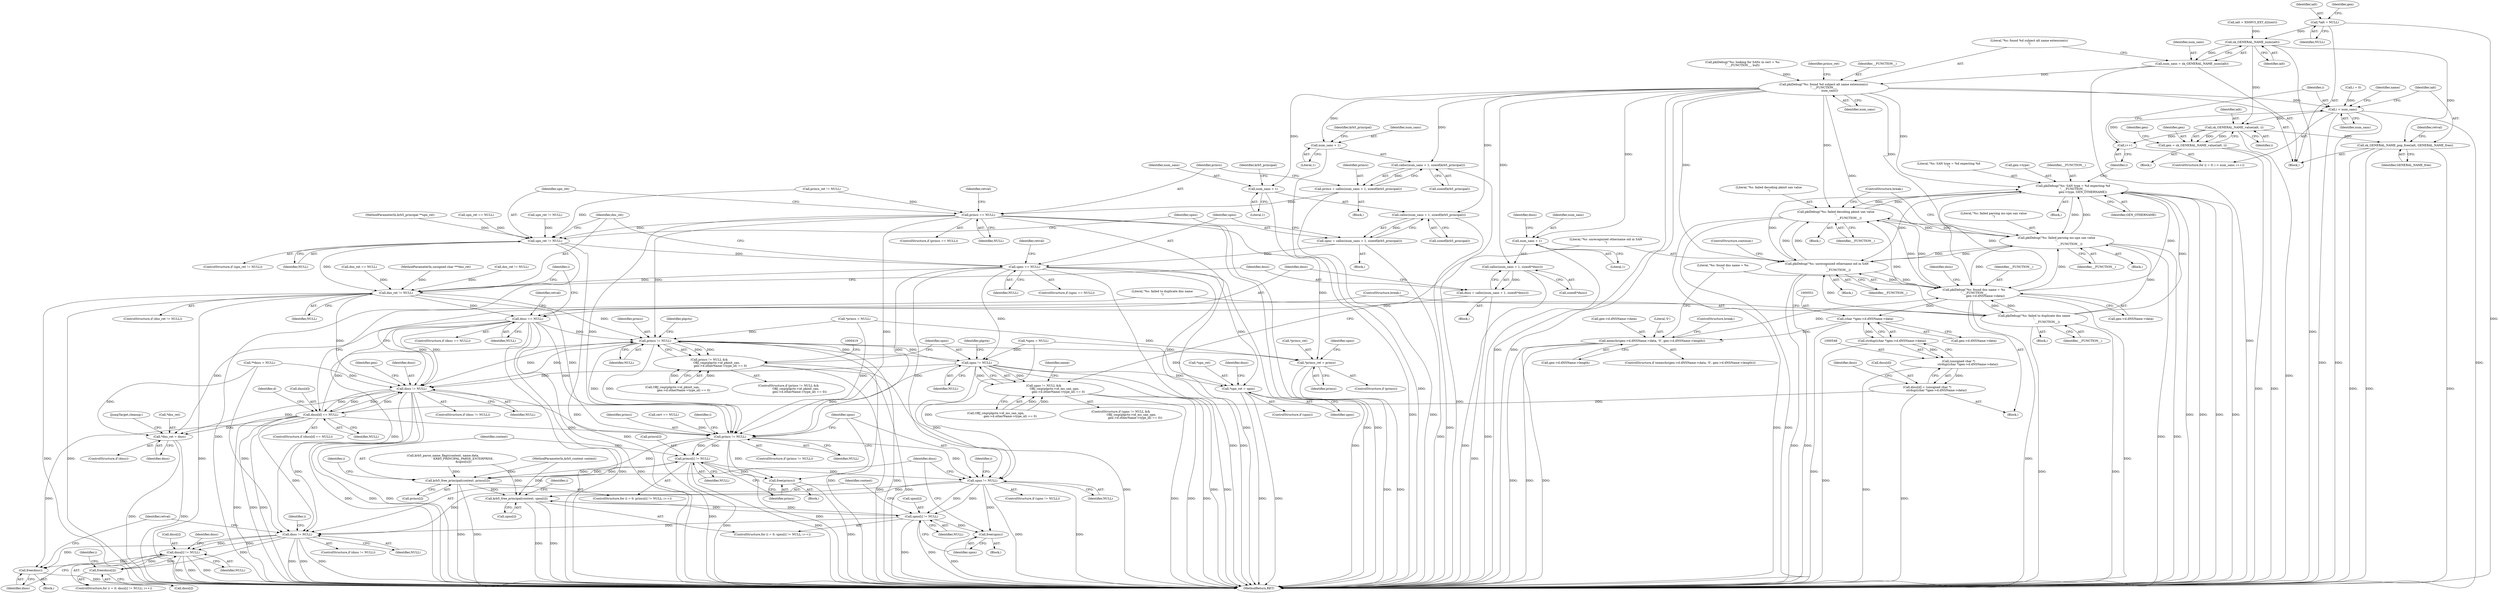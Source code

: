 digraph "0_krb5_50fe4074f188c2d4da0c421e96553acea8378db2@pointer" {
"1000160" [label="(Call,*ialt = NULL)"];
"1000265" [label="(Call,sk_GENERAL_NAME_num(ialt))"];
"1000263" [label="(Call,num_sans = sk_GENERAL_NAME_num(ialt))"];
"1000267" [label="(Call,pkiDebug(\"%s: found %d subject alt name extension(s)\n\", __FUNCTION__,\n             num_sans))"];
"1000278" [label="(Call,calloc(num_sans + 1, sizeof(krb5_principal)))"];
"1000276" [label="(Call,princs = calloc(num_sans + 1, sizeof(krb5_principal)))"];
"1000285" [label="(Call,princs == NULL)"];
"1000294" [label="(Call,upn_ret != NULL)"];
"1000307" [label="(Call,upns == NULL)"];
"1000316" [label="(Call,dns_ret != NULL)"];
"1000330" [label="(Call,dnss == NULL)"];
"1000400" [label="(Call,princs != NULL)"];
"1000399" [label="(Call,princs != NULL &&\n                OBJ_cmp(plgctx->id_pkinit_san,\n                        gen->d.otherName->type_id) == 0)"];
"1000451" [label="(Call,upns != NULL)"];
"1000450" [label="(Call,upns != NULL &&\n                       OBJ_cmp(plgctx->id_ms_san_upn,\n                               gen->d.otherName->type_id) == 0)"];
"1000511" [label="(Call,dnss != NULL)"];
"1000560" [label="(Call,dnss[d] == NULL)"];
"1000604" [label="(Call,*dns_ret = dnss)"];
"1000613" [label="(Call,princs != NULL)"];
"1000621" [label="(Call,princs[i] != NULL)"];
"1000628" [label="(Call,krb5_free_principal(context, princs[i]))"];
"1000651" [label="(Call,krb5_free_principal(context, upns[i]))"];
"1000644" [label="(Call,upns[i] != NULL)"];
"1000656" [label="(Call,free(upns))"];
"1000659" [label="(Call,dnss != NULL)"];
"1000667" [label="(Call,dnss[i] != NULL)"];
"1000674" [label="(Call,free(dnss[i]))"];
"1000678" [label="(Call,free(dnss))"];
"1000633" [label="(Call,free(princs))"];
"1000636" [label="(Call,upns != NULL)"];
"1000598" [label="(Call,*upn_ret = upns)"];
"1000592" [label="(Call,*princs_ret = princs)"];
"1000279" [label="(Call,num_sans + 1)"];
"1000300" [label="(Call,calloc(num_sans + 1, sizeof(krb5_principal)))"];
"1000298" [label="(Call,upns = calloc(num_sans + 1, sizeof(krb5_principal)))"];
"1000301" [label="(Call,num_sans + 1)"];
"1000322" [label="(Call,calloc(num_sans + 1, sizeof(*dnss)))"];
"1000320" [label="(Call,dnss = calloc(num_sans + 1, sizeof(*dnss)))"];
"1000323" [label="(Call,num_sans + 1)"];
"1000342" [label="(Call,i < num_sans)"];
"1000353" [label="(Call,sk_GENERAL_NAME_value(ialt, i))"];
"1000345" [label="(Call,i++)"];
"1000351" [label="(Call,gen = sk_GENERAL_NAME_value(ialt, i))"];
"1000584" [label="(Call,sk_GENERAL_NAME_pop_free(ialt, GENERAL_NAME_free))"];
"1000439" [label="(Call,pkiDebug(\"%s: failed decoding pkinit san value\n\",\n                             __FUNCTION__))"];
"1000493" [label="(Call,pkiDebug(\"%s: failed parsing ms-upn san value\n\",\n                             __FUNCTION__))"];
"1000504" [label="(Call,pkiDebug(\"%s: unrecognized othername oid in SAN\n\",\n                         __FUNCTION__))"];
"1000533" [label="(Call,pkiDebug(\"%s: found dns name = %s\n\", __FUNCTION__,\n                         gen->d.dNSName->data))"];
"1000550" [label="(Call,(char *)gen->d.dNSName->data)"];
"1000516" [label="(Call,memchr(gen->d.dNSName->data, '\0', gen->d.dNSName->length))"];
"1000549" [label="(Call,strdup((char *)gen->d.dNSName->data))"];
"1000547" [label="(Call,(unsigned char *)\n                    strdup((char *)gen->d.dNSName->data))"];
"1000543" [label="(Call,dnss[d] = (unsigned char *)\n                    strdup((char *)gen->d.dNSName->data))"];
"1000566" [label="(Call,pkiDebug(\"%s: failed to duplicate dns name\n\",\n                             __FUNCTION__))"];
"1000577" [label="(Call,pkiDebug(\"%s: SAN type = %d expecting %d\n\", __FUNCTION__,\n                     gen->type, GEN_OTHERNAME))"];
"1000561" [label="(Call,dnss[d])"];
"1000494" [label="(Literal,\"%s: failed parsing ms-upn san value\n\")"];
"1000265" [label="(Call,sk_GENERAL_NAME_num(ialt))"];
"1000326" [label="(Call,sizeof(*dnss))"];
"1000667" [label="(Call,dnss[i] != NULL)"];
"1000109" [label="(MethodParameterIn,krb5_principal **upn_ret)"];
"1000453" [label="(Identifier,NULL)"];
"1000681" [label="(Identifier,retval)"];
"1000401" [label="(Identifier,princs)"];
"1000308" [label="(Identifier,upns)"];
"1000515" [label="(ControlStructure,if (memchr(gen->d.dNSName->data, '\0', gen->d.dNSName->length)))"];
"1000340" [label="(Identifier,i)"];
"1000197" [label="(Call,upn_ret == NULL)"];
"1000547" [label="(Call,(unsigned char *)\n                    strdup((char *)gen->d.dNSName->data))"];
"1000533" [label="(Call,pkiDebug(\"%s: found dns name = %s\n\", __FUNCTION__,\n                         gen->d.dNSName->data))"];
"1000298" [label="(Call,upns = calloc(num_sans + 1, sizeof(krb5_principal)))"];
"1000295" [label="(Identifier,upn_ret)"];
"1000286" [label="(Identifier,princs)"];
"1000402" [label="(Identifier,NULL)"];
"1000595" [label="(Identifier,princs)"];
"1000449" [label="(ControlStructure,if (upns != NULL &&\n                       OBJ_cmp(plgctx->id_ms_san_upn,\n                               gen->d.otherName->type_id) == 0))"];
"1000661" [label="(Identifier,NULL)"];
"1000590" [label="(ControlStructure,if (princs))"];
"1000451" [label="(Call,upns != NULL)"];
"1000622" [label="(Call,princs[i])"];
"1000506" [label="(Identifier,__FUNCTION__)"];
"1000293" [label="(ControlStructure,if (upn_ret != NULL))"];
"1000628" [label="(Call,krb5_free_principal(context, princs[i]))"];
"1000514" [label="(Block,)"];
"1000304" [label="(Call,sizeof(krb5_principal))"];
"1000495" [label="(Identifier,__FUNCTION__)"];
"1000176" [label="(Call,upn_ret != NULL)"];
"1000635" [label="(ControlStructure,if (upns != NULL))"];
"1000345" [label="(Call,i++)"];
"1000568" [label="(Identifier,__FUNCTION__)"];
"1000675" [label="(Call,dnss[i])"];
"1000577" [label="(Call,pkiDebug(\"%s: SAN type = %d expecting %d\n\", __FUNCTION__,\n                     gen->type, GEN_OTHERNAME))"];
"1000492" [label="(Block,)"];
"1000505" [label="(Literal,\"%s: unrecognized othername oid in SAN\n\")"];
"1000352" [label="(Identifier,gen)"];
"1000161" [label="(Identifier,ialt)"];
"1000586" [label="(Identifier,GENERAL_NAME_free)"];
"1000532" [label="(ControlStructure,break;)"];
"1000360" [label="(Block,)"];
"1000403" [label="(Call,OBJ_cmp(plgctx->id_pkinit_san,\n                        gen->d.otherName->type_id) == 0)"];
"1000330" [label="(Call,dnss == NULL)"];
"1000601" [label="(Identifier,upns)"];
"1000139" [label="(Call,*upns = NULL)"];
"1000162" [label="(Identifier,NULL)"];
"1000608" [label="(JumpTarget,cleanup:)"];
"1000658" [label="(ControlStructure,if (dnss != NULL))"];
"1000309" [label="(Identifier,NULL)"];
"1000104" [label="(MethodParameterIn,krb5_context context)"];
"1000517" [label="(Call,gen->d.dNSName->data)"];
"1000614" [label="(Identifier,princs)"];
"1000290" [label="(Identifier,retval)"];
"1000285" [label="(Call,princs == NULL)"];
"1000615" [label="(Identifier,NULL)"];
"1000307" [label="(Call,upns == NULL)"];
"1000625" [label="(Identifier,NULL)"];
"1000277" [label="(Identifier,princs)"];
"1000504" [label="(Call,pkiDebug(\"%s: unrecognized othername oid in SAN\n\",\n                         __FUNCTION__))"];
"1000605" [label="(Call,*dns_ret)"];
"1000650" [label="(Identifier,i)"];
"1000645" [label="(Call,upns[i])"];
"1000513" [label="(Identifier,NULL)"];
"1000454" [label="(Call,OBJ_cmp(plgctx->id_ms_san_upn,\n                               gen->d.otherName->type_id) == 0)"];
"1000302" [label="(Identifier,num_sans)"];
"1000583" [label="(Identifier,GEN_OTHERNAME)"];
"1000634" [label="(Identifier,princs)"];
"1000630" [label="(Call,princs[i])"];
"1000297" [label="(Block,)"];
"1000266" [label="(Identifier,ialt)"];
"1000565" [label="(Block,)"];
"1000275" [label="(Block,)"];
"1000354" [label="(Identifier,ialt)"];
"1000597" [label="(Identifier,upns)"];
"1000640" [label="(ControlStructure,for (i = 0; upns[i] != NULL; i++))"];
"1000603" [label="(Identifier,dnss)"];
"1000319" [label="(Block,)"];
"1000323" [label="(Call,num_sans + 1)"];
"1000639" [label="(Block,)"];
"1000346" [label="(Identifier,i)"];
"1000637" [label="(Identifier,upns)"];
"1000536" [label="(Call,gen->d.dNSName->data)"];
"1000322" [label="(Call,calloc(num_sans + 1, sizeof(*dnss)))"];
"1000575" [label="(ControlStructure,break;)"];
"1000200" [label="(Call,dns_ret == NULL)"];
"1000450" [label="(Call,upns != NULL &&\n                       OBJ_cmp(plgctx->id_ms_san_upn,\n                               gen->d.otherName->type_id) == 0)"];
"1000636" [label="(Call,upns != NULL)"];
"1000493" [label="(Call,pkiDebug(\"%s: failed parsing ms-upn san value\n\",\n                             __FUNCTION__))"];
"1000550" [label="(Call,(char *)gen->d.dNSName->data)"];
"1000165" [label="(Identifier,gen)"];
"1000607" [label="(Identifier,dnss)"];
"1000353" [label="(Call,sk_GENERAL_NAME_value(ialt, i))"];
"1000344" [label="(Identifier,num_sans)"];
"1000633" [label="(Call,free(princs))"];
"1000617" [label="(ControlStructure,for (i = 0; princs[i] != NULL; i++))"];
"1000280" [label="(Identifier,num_sans)"];
"1000671" [label="(Identifier,NULL)"];
"1000642" [label="(Identifier,i)"];
"1000535" [label="(Identifier,__FUNCTION__)"];
"1000682" [label="(MethodReturn,RET)"];
"1000674" [label="(Call,free(dnss[i]))"];
"1000329" [label="(ControlStructure,if (dnss == NULL))"];
"1000593" [label="(Call,*princs_ret)"];
"1000351" [label="(Call,gen = sk_GENERAL_NAME_value(ialt, i))"];
"1000613" [label="(Call,princs != NULL)"];
"1000160" [label="(Call,*ialt = NULL)"];
"1000143" [label="(Call,**dnss = NULL)"];
"1000438" [label="(Block,)"];
"1000659" [label="(Call,dnss != NULL)"];
"1000559" [label="(ControlStructure,if (dnss[d] == NULL))"];
"1000324" [label="(Identifier,num_sans)"];
"1000268" [label="(Literal,\"%s: found %d subject alt name extension(s)\n\")"];
"1000184" [label="(Call,dns_ret != NULL)"];
"1000644" [label="(Call,upns[i] != NULL)"];
"1000312" [label="(Identifier,retval)"];
"1000580" [label="(Call,gen->type)"];
"1000439" [label="(Call,pkiDebug(\"%s: failed decoding pkinit san value\n\",\n                             __FUNCTION__))"];
"1000507" [label="(ControlStructure,continue;)"];
"1000279" [label="(Call,num_sans + 1)"];
"1000663" [label="(ControlStructure,for (i = 0; dnss[i] != NULL; i++))"];
"1000355" [label="(Identifier,i)"];
"1000332" [label="(Identifier,NULL)"];
"1000315" [label="(ControlStructure,if (dns_ret != NULL))"];
"1000299" [label="(Identifier,upns)"];
"1000264" [label="(Identifier,num_sans)"];
"1000110" [label="(MethodParameterIn,unsigned char ***dns_ret)"];
"1000579" [label="(Identifier,__FUNCTION__)"];
"1000616" [label="(Block,)"];
"1000599" [label="(Call,*upn_ret)"];
"1000325" [label="(Literal,1)"];
"1000270" [label="(Identifier,num_sans)"];
"1000585" [label="(Identifier,ialt)"];
"1000564" [label="(Identifier,NULL)"];
"1000578" [label="(Literal,\"%s: SAN type = %d expecting %d\n\")"];
"1000588" [label="(Identifier,retval)"];
"1000511" [label="(Call,dnss != NULL)"];
"1000276" [label="(Call,princs = calloc(num_sans + 1, sizeof(krb5_principal)))"];
"1000520" [label="(Identifier,gen)"];
"1000300" [label="(Call,calloc(num_sans + 1, sizeof(krb5_principal)))"];
"1000629" [label="(Identifier,context)"];
"1000328" [label="(Identifier,dnss)"];
"1000516" [label="(Call,memchr(gen->d.dNSName->data, '\0', gen->d.dNSName->length))"];
"1000342" [label="(Call,i < num_sans)"];
"1000320" [label="(Call,dnss = calloc(num_sans + 1, sizeof(*dnss)))"];
"1000457" [label="(Identifier,plgctx)"];
"1000627" [label="(Identifier,i)"];
"1000406" [label="(Identifier,plgctx)"];
"1000263" [label="(Call,num_sans = sk_GENERAL_NAME_num(ialt))"];
"1000272" [label="(Call,princs_ret != NULL)"];
"1000510" [label="(ControlStructure,if (dnss != NULL))"];
"1000294" [label="(Call,upn_ret != NULL)"];
"1000400" [label="(Call,princs != NULL)"];
"1000335" [label="(Identifier,retval)"];
"1000656" [label="(Call,free(upns))"];
"1000210" [label="(Call,cert == NULL)"];
"1000660" [label="(Identifier,dnss)"];
"1000317" [label="(Identifier,dns_ret)"];
"1000673" [label="(Identifier,i)"];
"1000296" [label="(Identifier,NULL)"];
"1000584" [label="(Call,sk_GENERAL_NAME_pop_free(ialt, GENERAL_NAME_free))"];
"1000316" [label="(Call,dns_ret != NULL)"];
"1000338" [label="(ControlStructure,for (i = 0; i < num_sans; i++))"];
"1000549" [label="(Call,strdup((char *)gen->d.dNSName->data))"];
"1000399" [label="(Call,princs != NULL &&\n                OBJ_cmp(plgctx->id_pkinit_san,\n                        gen->d.otherName->type_id) == 0)"];
"1000619" [label="(Identifier,i)"];
"1000305" [label="(Identifier,krb5_principal)"];
"1000452" [label="(Identifier,upns)"];
"1000503" [label="(Block,)"];
"1000343" [label="(Identifier,i)"];
"1000648" [label="(Identifier,NULL)"];
"1000471" [label="(Identifier,name)"];
"1000111" [label="(Block,)"];
"1000283" [label="(Identifier,krb5_principal)"];
"1000638" [label="(Identifier,NULL)"];
"1000652" [label="(Identifier,context)"];
"1000267" [label="(Call,pkiDebug(\"%s: found %d subject alt name extension(s)\n\", __FUNCTION__,\n             num_sans))"];
"1000303" [label="(Literal,1)"];
"1000278" [label="(Call,calloc(num_sans + 1, sizeof(krb5_principal)))"];
"1000602" [label="(ControlStructure,if (dnss))"];
"1000347" [label="(Block,)"];
"1000545" [label="(Identifier,dnss)"];
"1000251" [label="(Call,ialt = X509V3_EXT_d2i(ext))"];
"1000604" [label="(Call,*dns_ret = dnss)"];
"1000525" [label="(Call,gen->d.dNSName->length)"];
"1000225" [label="(Call,pkiDebug(\"%s: looking for SANs in cert = %s\n\", __FUNCTION__, buf))"];
"1000560" [label="(Call,dnss[d] == NULL)"];
"1000657" [label="(Identifier,upns)"];
"1000284" [label="(ControlStructure,if (princs == NULL))"];
"1000512" [label="(Identifier,dnss)"];
"1000651" [label="(Call,krb5_free_principal(context, upns[i]))"];
"1000440" [label="(Literal,\"%s: failed decoding pkinit san value\n\")"];
"1000534" [label="(Literal,\"%s: found dns name = %s\n\")"];
"1000135" [label="(Call,*princs = NULL)"];
"1000480" [label="(Call,krb5_parse_name_flags(context, name.data,\n                                            KRB5_PRINCIPAL_PARSE_ENTERPRISE,\n                                            &upns[u]))"];
"1000668" [label="(Call,dnss[i])"];
"1000662" [label="(Block,)"];
"1000398" [label="(ControlStructure,if (princs != NULL &&\n                OBJ_cmp(plgctx->id_pkinit_san,\n                        gen->d.otherName->type_id) == 0))"];
"1000552" [label="(Call,gen->d.dNSName->data)"];
"1000301" [label="(Call,num_sans + 1)"];
"1000318" [label="(Identifier,NULL)"];
"1000621" [label="(Call,princs[i] != NULL)"];
"1000281" [label="(Literal,1)"];
"1000679" [label="(Identifier,dnss)"];
"1000306" [label="(ControlStructure,if (upns == NULL))"];
"1000441" [label="(Identifier,__FUNCTION__)"];
"1000269" [label="(Identifier,__FUNCTION__)"];
"1000562" [label="(Identifier,dnss)"];
"1000282" [label="(Call,sizeof(krb5_principal))"];
"1000287" [label="(Identifier,NULL)"];
"1000566" [label="(Call,pkiDebug(\"%s: failed to duplicate dns name\n\",\n                             __FUNCTION__))"];
"1000339" [label="(Call,i = 0)"];
"1000350" [label="(Identifier,name)"];
"1000524" [label="(Literal,'\0')"];
"1000598" [label="(Call,*upn_ret = upns)"];
"1000676" [label="(Identifier,dnss)"];
"1000592" [label="(Call,*princs_ret = princs)"];
"1000273" [label="(Identifier,princs_ret)"];
"1000544" [label="(Call,dnss[d])"];
"1000358" [label="(Identifier,gen)"];
"1000596" [label="(ControlStructure,if (upns))"];
"1000665" [label="(Identifier,i)"];
"1000543" [label="(Call,dnss[d] = (unsigned char *)\n                    strdup((char *)gen->d.dNSName->data))"];
"1000321" [label="(Identifier,dnss)"];
"1000612" [label="(ControlStructure,if (princs != NULL))"];
"1000508" [label="(ControlStructure,break;)"];
"1000678" [label="(Call,free(dnss))"];
"1000331" [label="(Identifier,dnss)"];
"1000572" [label="(Identifier,d)"];
"1000567" [label="(Literal,\"%s: failed to duplicate dns name\n\")"];
"1000653" [label="(Call,upns[i])"];
"1000160" -> "1000111"  [label="AST: "];
"1000160" -> "1000162"  [label="CFG: "];
"1000161" -> "1000160"  [label="AST: "];
"1000162" -> "1000160"  [label="AST: "];
"1000165" -> "1000160"  [label="CFG: "];
"1000160" -> "1000682"  [label="DDG: "];
"1000160" -> "1000265"  [label="DDG: "];
"1000265" -> "1000263"  [label="AST: "];
"1000265" -> "1000266"  [label="CFG: "];
"1000266" -> "1000265"  [label="AST: "];
"1000263" -> "1000265"  [label="CFG: "];
"1000265" -> "1000682"  [label="DDG: "];
"1000265" -> "1000263"  [label="DDG: "];
"1000251" -> "1000265"  [label="DDG: "];
"1000265" -> "1000353"  [label="DDG: "];
"1000265" -> "1000584"  [label="DDG: "];
"1000263" -> "1000111"  [label="AST: "];
"1000264" -> "1000263"  [label="AST: "];
"1000268" -> "1000263"  [label="CFG: "];
"1000263" -> "1000682"  [label="DDG: "];
"1000263" -> "1000267"  [label="DDG: "];
"1000267" -> "1000111"  [label="AST: "];
"1000267" -> "1000270"  [label="CFG: "];
"1000268" -> "1000267"  [label="AST: "];
"1000269" -> "1000267"  [label="AST: "];
"1000270" -> "1000267"  [label="AST: "];
"1000273" -> "1000267"  [label="CFG: "];
"1000267" -> "1000682"  [label="DDG: "];
"1000267" -> "1000682"  [label="DDG: "];
"1000225" -> "1000267"  [label="DDG: "];
"1000267" -> "1000278"  [label="DDG: "];
"1000267" -> "1000279"  [label="DDG: "];
"1000267" -> "1000300"  [label="DDG: "];
"1000267" -> "1000301"  [label="DDG: "];
"1000267" -> "1000322"  [label="DDG: "];
"1000267" -> "1000323"  [label="DDG: "];
"1000267" -> "1000342"  [label="DDG: "];
"1000267" -> "1000439"  [label="DDG: "];
"1000267" -> "1000493"  [label="DDG: "];
"1000267" -> "1000504"  [label="DDG: "];
"1000267" -> "1000533"  [label="DDG: "];
"1000267" -> "1000577"  [label="DDG: "];
"1000278" -> "1000276"  [label="AST: "];
"1000278" -> "1000282"  [label="CFG: "];
"1000279" -> "1000278"  [label="AST: "];
"1000282" -> "1000278"  [label="AST: "];
"1000276" -> "1000278"  [label="CFG: "];
"1000278" -> "1000682"  [label="DDG: "];
"1000278" -> "1000276"  [label="DDG: "];
"1000276" -> "1000275"  [label="AST: "];
"1000277" -> "1000276"  [label="AST: "];
"1000286" -> "1000276"  [label="CFG: "];
"1000276" -> "1000682"  [label="DDG: "];
"1000276" -> "1000285"  [label="DDG: "];
"1000285" -> "1000284"  [label="AST: "];
"1000285" -> "1000287"  [label="CFG: "];
"1000286" -> "1000285"  [label="AST: "];
"1000287" -> "1000285"  [label="AST: "];
"1000290" -> "1000285"  [label="CFG: "];
"1000295" -> "1000285"  [label="CFG: "];
"1000285" -> "1000682"  [label="DDG: "];
"1000285" -> "1000682"  [label="DDG: "];
"1000285" -> "1000682"  [label="DDG: "];
"1000272" -> "1000285"  [label="DDG: "];
"1000285" -> "1000294"  [label="DDG: "];
"1000285" -> "1000400"  [label="DDG: "];
"1000285" -> "1000592"  [label="DDG: "];
"1000285" -> "1000613"  [label="DDG: "];
"1000285" -> "1000613"  [label="DDG: "];
"1000294" -> "1000293"  [label="AST: "];
"1000294" -> "1000296"  [label="CFG: "];
"1000295" -> "1000294"  [label="AST: "];
"1000296" -> "1000294"  [label="AST: "];
"1000299" -> "1000294"  [label="CFG: "];
"1000317" -> "1000294"  [label="CFG: "];
"1000294" -> "1000682"  [label="DDG: "];
"1000294" -> "1000682"  [label="DDG: "];
"1000176" -> "1000294"  [label="DDG: "];
"1000197" -> "1000294"  [label="DDG: "];
"1000109" -> "1000294"  [label="DDG: "];
"1000272" -> "1000294"  [label="DDG: "];
"1000294" -> "1000307"  [label="DDG: "];
"1000294" -> "1000316"  [label="DDG: "];
"1000307" -> "1000306"  [label="AST: "];
"1000307" -> "1000309"  [label="CFG: "];
"1000308" -> "1000307"  [label="AST: "];
"1000309" -> "1000307"  [label="AST: "];
"1000312" -> "1000307"  [label="CFG: "];
"1000317" -> "1000307"  [label="CFG: "];
"1000307" -> "1000682"  [label="DDG: "];
"1000307" -> "1000682"  [label="DDG: "];
"1000307" -> "1000682"  [label="DDG: "];
"1000298" -> "1000307"  [label="DDG: "];
"1000307" -> "1000316"  [label="DDG: "];
"1000307" -> "1000451"  [label="DDG: "];
"1000307" -> "1000598"  [label="DDG: "];
"1000307" -> "1000613"  [label="DDG: "];
"1000307" -> "1000636"  [label="DDG: "];
"1000316" -> "1000315"  [label="AST: "];
"1000316" -> "1000318"  [label="CFG: "];
"1000317" -> "1000316"  [label="AST: "];
"1000318" -> "1000316"  [label="AST: "];
"1000321" -> "1000316"  [label="CFG: "];
"1000340" -> "1000316"  [label="CFG: "];
"1000316" -> "1000682"  [label="DDG: "];
"1000316" -> "1000682"  [label="DDG: "];
"1000316" -> "1000682"  [label="DDG: "];
"1000200" -> "1000316"  [label="DDG: "];
"1000184" -> "1000316"  [label="DDG: "];
"1000110" -> "1000316"  [label="DDG: "];
"1000316" -> "1000330"  [label="DDG: "];
"1000316" -> "1000400"  [label="DDG: "];
"1000316" -> "1000511"  [label="DDG: "];
"1000316" -> "1000613"  [label="DDG: "];
"1000330" -> "1000329"  [label="AST: "];
"1000330" -> "1000332"  [label="CFG: "];
"1000331" -> "1000330"  [label="AST: "];
"1000332" -> "1000330"  [label="AST: "];
"1000335" -> "1000330"  [label="CFG: "];
"1000340" -> "1000330"  [label="CFG: "];
"1000330" -> "1000682"  [label="DDG: "];
"1000330" -> "1000682"  [label="DDG: "];
"1000330" -> "1000682"  [label="DDG: "];
"1000320" -> "1000330"  [label="DDG: "];
"1000330" -> "1000400"  [label="DDG: "];
"1000330" -> "1000511"  [label="DDG: "];
"1000330" -> "1000511"  [label="DDG: "];
"1000330" -> "1000604"  [label="DDG: "];
"1000330" -> "1000613"  [label="DDG: "];
"1000330" -> "1000659"  [label="DDG: "];
"1000400" -> "1000399"  [label="AST: "];
"1000400" -> "1000402"  [label="CFG: "];
"1000401" -> "1000400"  [label="AST: "];
"1000402" -> "1000400"  [label="AST: "];
"1000406" -> "1000400"  [label="CFG: "];
"1000399" -> "1000400"  [label="CFG: "];
"1000400" -> "1000682"  [label="DDG: "];
"1000400" -> "1000682"  [label="DDG: "];
"1000400" -> "1000399"  [label="DDG: "];
"1000400" -> "1000399"  [label="DDG: "];
"1000135" -> "1000400"  [label="DDG: "];
"1000511" -> "1000400"  [label="DDG: "];
"1000560" -> "1000400"  [label="DDG: "];
"1000451" -> "1000400"  [label="DDG: "];
"1000400" -> "1000451"  [label="DDG: "];
"1000400" -> "1000511"  [label="DDG: "];
"1000400" -> "1000592"  [label="DDG: "];
"1000400" -> "1000613"  [label="DDG: "];
"1000400" -> "1000613"  [label="DDG: "];
"1000399" -> "1000398"  [label="AST: "];
"1000399" -> "1000403"  [label="CFG: "];
"1000403" -> "1000399"  [label="AST: "];
"1000419" -> "1000399"  [label="CFG: "];
"1000452" -> "1000399"  [label="CFG: "];
"1000399" -> "1000682"  [label="DDG: "];
"1000399" -> "1000682"  [label="DDG: "];
"1000399" -> "1000682"  [label="DDG: "];
"1000403" -> "1000399"  [label="DDG: "];
"1000403" -> "1000399"  [label="DDG: "];
"1000451" -> "1000450"  [label="AST: "];
"1000451" -> "1000453"  [label="CFG: "];
"1000452" -> "1000451"  [label="AST: "];
"1000453" -> "1000451"  [label="AST: "];
"1000457" -> "1000451"  [label="CFG: "];
"1000450" -> "1000451"  [label="CFG: "];
"1000451" -> "1000682"  [label="DDG: "];
"1000451" -> "1000682"  [label="DDG: "];
"1000451" -> "1000450"  [label="DDG: "];
"1000451" -> "1000450"  [label="DDG: "];
"1000139" -> "1000451"  [label="DDG: "];
"1000451" -> "1000511"  [label="DDG: "];
"1000451" -> "1000598"  [label="DDG: "];
"1000451" -> "1000613"  [label="DDG: "];
"1000451" -> "1000636"  [label="DDG: "];
"1000450" -> "1000449"  [label="AST: "];
"1000450" -> "1000454"  [label="CFG: "];
"1000454" -> "1000450"  [label="AST: "];
"1000471" -> "1000450"  [label="CFG: "];
"1000505" -> "1000450"  [label="CFG: "];
"1000450" -> "1000682"  [label="DDG: "];
"1000450" -> "1000682"  [label="DDG: "];
"1000450" -> "1000682"  [label="DDG: "];
"1000454" -> "1000450"  [label="DDG: "];
"1000454" -> "1000450"  [label="DDG: "];
"1000511" -> "1000510"  [label="AST: "];
"1000511" -> "1000513"  [label="CFG: "];
"1000512" -> "1000511"  [label="AST: "];
"1000513" -> "1000511"  [label="AST: "];
"1000520" -> "1000511"  [label="CFG: "];
"1000575" -> "1000511"  [label="CFG: "];
"1000511" -> "1000682"  [label="DDG: "];
"1000511" -> "1000682"  [label="DDG: "];
"1000511" -> "1000682"  [label="DDG: "];
"1000143" -> "1000511"  [label="DDG: "];
"1000560" -> "1000511"  [label="DDG: "];
"1000560" -> "1000511"  [label="DDG: "];
"1000511" -> "1000560"  [label="DDG: "];
"1000511" -> "1000560"  [label="DDG: "];
"1000511" -> "1000604"  [label="DDG: "];
"1000511" -> "1000613"  [label="DDG: "];
"1000511" -> "1000659"  [label="DDG: "];
"1000560" -> "1000559"  [label="AST: "];
"1000560" -> "1000564"  [label="CFG: "];
"1000561" -> "1000560"  [label="AST: "];
"1000564" -> "1000560"  [label="AST: "];
"1000567" -> "1000560"  [label="CFG: "];
"1000572" -> "1000560"  [label="CFG: "];
"1000560" -> "1000682"  [label="DDG: "];
"1000560" -> "1000682"  [label="DDG: "];
"1000560" -> "1000682"  [label="DDG: "];
"1000543" -> "1000560"  [label="DDG: "];
"1000560" -> "1000604"  [label="DDG: "];
"1000560" -> "1000613"  [label="DDG: "];
"1000560" -> "1000659"  [label="DDG: "];
"1000560" -> "1000678"  [label="DDG: "];
"1000604" -> "1000602"  [label="AST: "];
"1000604" -> "1000607"  [label="CFG: "];
"1000605" -> "1000604"  [label="AST: "];
"1000607" -> "1000604"  [label="AST: "];
"1000608" -> "1000604"  [label="CFG: "];
"1000604" -> "1000682"  [label="DDG: "];
"1000604" -> "1000682"  [label="DDG: "];
"1000143" -> "1000604"  [label="DDG: "];
"1000613" -> "1000612"  [label="AST: "];
"1000613" -> "1000615"  [label="CFG: "];
"1000614" -> "1000613"  [label="AST: "];
"1000615" -> "1000613"  [label="AST: "];
"1000619" -> "1000613"  [label="CFG: "];
"1000637" -> "1000613"  [label="CFG: "];
"1000613" -> "1000682"  [label="DDG: "];
"1000613" -> "1000682"  [label="DDG: "];
"1000135" -> "1000613"  [label="DDG: "];
"1000210" -> "1000613"  [label="DDG: "];
"1000613" -> "1000621"  [label="DDG: "];
"1000613" -> "1000621"  [label="DDG: "];
"1000613" -> "1000628"  [label="DDG: "];
"1000613" -> "1000633"  [label="DDG: "];
"1000613" -> "1000636"  [label="DDG: "];
"1000621" -> "1000617"  [label="AST: "];
"1000621" -> "1000625"  [label="CFG: "];
"1000622" -> "1000621"  [label="AST: "];
"1000625" -> "1000621"  [label="AST: "];
"1000629" -> "1000621"  [label="CFG: "];
"1000634" -> "1000621"  [label="CFG: "];
"1000621" -> "1000682"  [label="DDG: "];
"1000621" -> "1000682"  [label="DDG: "];
"1000628" -> "1000621"  [label="DDG: "];
"1000621" -> "1000628"  [label="DDG: "];
"1000621" -> "1000633"  [label="DDG: "];
"1000621" -> "1000636"  [label="DDG: "];
"1000628" -> "1000617"  [label="AST: "];
"1000628" -> "1000630"  [label="CFG: "];
"1000629" -> "1000628"  [label="AST: "];
"1000630" -> "1000628"  [label="AST: "];
"1000627" -> "1000628"  [label="CFG: "];
"1000628" -> "1000682"  [label="DDG: "];
"1000628" -> "1000682"  [label="DDG: "];
"1000480" -> "1000628"  [label="DDG: "];
"1000104" -> "1000628"  [label="DDG: "];
"1000628" -> "1000651"  [label="DDG: "];
"1000651" -> "1000640"  [label="AST: "];
"1000651" -> "1000653"  [label="CFG: "];
"1000652" -> "1000651"  [label="AST: "];
"1000653" -> "1000651"  [label="AST: "];
"1000650" -> "1000651"  [label="CFG: "];
"1000651" -> "1000682"  [label="DDG: "];
"1000651" -> "1000682"  [label="DDG: "];
"1000651" -> "1000644"  [label="DDG: "];
"1000480" -> "1000651"  [label="DDG: "];
"1000104" -> "1000651"  [label="DDG: "];
"1000636" -> "1000651"  [label="DDG: "];
"1000644" -> "1000651"  [label="DDG: "];
"1000644" -> "1000640"  [label="AST: "];
"1000644" -> "1000648"  [label="CFG: "];
"1000645" -> "1000644"  [label="AST: "];
"1000648" -> "1000644"  [label="AST: "];
"1000652" -> "1000644"  [label="CFG: "];
"1000657" -> "1000644"  [label="CFG: "];
"1000644" -> "1000682"  [label="DDG: "];
"1000644" -> "1000682"  [label="DDG: "];
"1000636" -> "1000644"  [label="DDG: "];
"1000636" -> "1000644"  [label="DDG: "];
"1000644" -> "1000656"  [label="DDG: "];
"1000644" -> "1000659"  [label="DDG: "];
"1000656" -> "1000639"  [label="AST: "];
"1000656" -> "1000657"  [label="CFG: "];
"1000657" -> "1000656"  [label="AST: "];
"1000660" -> "1000656"  [label="CFG: "];
"1000656" -> "1000682"  [label="DDG: "];
"1000636" -> "1000656"  [label="DDG: "];
"1000659" -> "1000658"  [label="AST: "];
"1000659" -> "1000661"  [label="CFG: "];
"1000660" -> "1000659"  [label="AST: "];
"1000661" -> "1000659"  [label="AST: "];
"1000665" -> "1000659"  [label="CFG: "];
"1000681" -> "1000659"  [label="CFG: "];
"1000659" -> "1000682"  [label="DDG: "];
"1000659" -> "1000682"  [label="DDG: "];
"1000659" -> "1000682"  [label="DDG: "];
"1000143" -> "1000659"  [label="DDG: "];
"1000636" -> "1000659"  [label="DDG: "];
"1000659" -> "1000667"  [label="DDG: "];
"1000659" -> "1000667"  [label="DDG: "];
"1000659" -> "1000674"  [label="DDG: "];
"1000659" -> "1000678"  [label="DDG: "];
"1000667" -> "1000663"  [label="AST: "];
"1000667" -> "1000671"  [label="CFG: "];
"1000668" -> "1000667"  [label="AST: "];
"1000671" -> "1000667"  [label="AST: "];
"1000676" -> "1000667"  [label="CFG: "];
"1000679" -> "1000667"  [label="CFG: "];
"1000667" -> "1000682"  [label="DDG: "];
"1000667" -> "1000682"  [label="DDG: "];
"1000667" -> "1000682"  [label="DDG: "];
"1000674" -> "1000667"  [label="DDG: "];
"1000667" -> "1000674"  [label="DDG: "];
"1000667" -> "1000678"  [label="DDG: "];
"1000674" -> "1000663"  [label="AST: "];
"1000674" -> "1000675"  [label="CFG: "];
"1000675" -> "1000674"  [label="AST: "];
"1000673" -> "1000674"  [label="CFG: "];
"1000678" -> "1000662"  [label="AST: "];
"1000678" -> "1000679"  [label="CFG: "];
"1000679" -> "1000678"  [label="AST: "];
"1000681" -> "1000678"  [label="CFG: "];
"1000678" -> "1000682"  [label="DDG: "];
"1000633" -> "1000616"  [label="AST: "];
"1000633" -> "1000634"  [label="CFG: "];
"1000634" -> "1000633"  [label="AST: "];
"1000637" -> "1000633"  [label="CFG: "];
"1000633" -> "1000682"  [label="DDG: "];
"1000636" -> "1000635"  [label="AST: "];
"1000636" -> "1000638"  [label="CFG: "];
"1000637" -> "1000636"  [label="AST: "];
"1000638" -> "1000636"  [label="AST: "];
"1000642" -> "1000636"  [label="CFG: "];
"1000660" -> "1000636"  [label="CFG: "];
"1000636" -> "1000682"  [label="DDG: "];
"1000636" -> "1000682"  [label="DDG: "];
"1000139" -> "1000636"  [label="DDG: "];
"1000598" -> "1000596"  [label="AST: "];
"1000598" -> "1000601"  [label="CFG: "];
"1000599" -> "1000598"  [label="AST: "];
"1000601" -> "1000598"  [label="AST: "];
"1000603" -> "1000598"  [label="CFG: "];
"1000598" -> "1000682"  [label="DDG: "];
"1000598" -> "1000682"  [label="DDG: "];
"1000139" -> "1000598"  [label="DDG: "];
"1000592" -> "1000590"  [label="AST: "];
"1000592" -> "1000595"  [label="CFG: "];
"1000593" -> "1000592"  [label="AST: "];
"1000595" -> "1000592"  [label="AST: "];
"1000597" -> "1000592"  [label="CFG: "];
"1000592" -> "1000682"  [label="DDG: "];
"1000592" -> "1000682"  [label="DDG: "];
"1000135" -> "1000592"  [label="DDG: "];
"1000279" -> "1000281"  [label="CFG: "];
"1000280" -> "1000279"  [label="AST: "];
"1000281" -> "1000279"  [label="AST: "];
"1000283" -> "1000279"  [label="CFG: "];
"1000279" -> "1000682"  [label="DDG: "];
"1000300" -> "1000298"  [label="AST: "];
"1000300" -> "1000304"  [label="CFG: "];
"1000301" -> "1000300"  [label="AST: "];
"1000304" -> "1000300"  [label="AST: "];
"1000298" -> "1000300"  [label="CFG: "];
"1000300" -> "1000682"  [label="DDG: "];
"1000300" -> "1000298"  [label="DDG: "];
"1000298" -> "1000297"  [label="AST: "];
"1000299" -> "1000298"  [label="AST: "];
"1000308" -> "1000298"  [label="CFG: "];
"1000298" -> "1000682"  [label="DDG: "];
"1000301" -> "1000303"  [label="CFG: "];
"1000302" -> "1000301"  [label="AST: "];
"1000303" -> "1000301"  [label="AST: "];
"1000305" -> "1000301"  [label="CFG: "];
"1000301" -> "1000682"  [label="DDG: "];
"1000322" -> "1000320"  [label="AST: "];
"1000322" -> "1000326"  [label="CFG: "];
"1000323" -> "1000322"  [label="AST: "];
"1000326" -> "1000322"  [label="AST: "];
"1000320" -> "1000322"  [label="CFG: "];
"1000322" -> "1000682"  [label="DDG: "];
"1000322" -> "1000320"  [label="DDG: "];
"1000320" -> "1000319"  [label="AST: "];
"1000321" -> "1000320"  [label="AST: "];
"1000331" -> "1000320"  [label="CFG: "];
"1000320" -> "1000682"  [label="DDG: "];
"1000323" -> "1000325"  [label="CFG: "];
"1000324" -> "1000323"  [label="AST: "];
"1000325" -> "1000323"  [label="AST: "];
"1000328" -> "1000323"  [label="CFG: "];
"1000323" -> "1000682"  [label="DDG: "];
"1000342" -> "1000338"  [label="AST: "];
"1000342" -> "1000344"  [label="CFG: "];
"1000343" -> "1000342"  [label="AST: "];
"1000344" -> "1000342"  [label="AST: "];
"1000350" -> "1000342"  [label="CFG: "];
"1000585" -> "1000342"  [label="CFG: "];
"1000342" -> "1000682"  [label="DDG: "];
"1000342" -> "1000682"  [label="DDG: "];
"1000342" -> "1000682"  [label="DDG: "];
"1000339" -> "1000342"  [label="DDG: "];
"1000345" -> "1000342"  [label="DDG: "];
"1000342" -> "1000353"  [label="DDG: "];
"1000353" -> "1000351"  [label="AST: "];
"1000353" -> "1000355"  [label="CFG: "];
"1000354" -> "1000353"  [label="AST: "];
"1000355" -> "1000353"  [label="AST: "];
"1000351" -> "1000353"  [label="CFG: "];
"1000353" -> "1000682"  [label="DDG: "];
"1000353" -> "1000345"  [label="DDG: "];
"1000353" -> "1000351"  [label="DDG: "];
"1000353" -> "1000351"  [label="DDG: "];
"1000353" -> "1000584"  [label="DDG: "];
"1000345" -> "1000338"  [label="AST: "];
"1000345" -> "1000346"  [label="CFG: "];
"1000346" -> "1000345"  [label="AST: "];
"1000343" -> "1000345"  [label="CFG: "];
"1000351" -> "1000347"  [label="AST: "];
"1000352" -> "1000351"  [label="AST: "];
"1000358" -> "1000351"  [label="CFG: "];
"1000351" -> "1000682"  [label="DDG: "];
"1000351" -> "1000682"  [label="DDG: "];
"1000584" -> "1000111"  [label="AST: "];
"1000584" -> "1000586"  [label="CFG: "];
"1000585" -> "1000584"  [label="AST: "];
"1000586" -> "1000584"  [label="AST: "];
"1000588" -> "1000584"  [label="CFG: "];
"1000584" -> "1000682"  [label="DDG: "];
"1000584" -> "1000682"  [label="DDG: "];
"1000584" -> "1000682"  [label="DDG: "];
"1000439" -> "1000438"  [label="AST: "];
"1000439" -> "1000441"  [label="CFG: "];
"1000440" -> "1000439"  [label="AST: "];
"1000441" -> "1000439"  [label="AST: "];
"1000508" -> "1000439"  [label="CFG: "];
"1000439" -> "1000682"  [label="DDG: "];
"1000439" -> "1000682"  [label="DDG: "];
"1000577" -> "1000439"  [label="DDG: "];
"1000493" -> "1000439"  [label="DDG: "];
"1000533" -> "1000439"  [label="DDG: "];
"1000504" -> "1000439"  [label="DDG: "];
"1000566" -> "1000439"  [label="DDG: "];
"1000439" -> "1000493"  [label="DDG: "];
"1000439" -> "1000504"  [label="DDG: "];
"1000439" -> "1000533"  [label="DDG: "];
"1000439" -> "1000577"  [label="DDG: "];
"1000493" -> "1000492"  [label="AST: "];
"1000493" -> "1000495"  [label="CFG: "];
"1000494" -> "1000493"  [label="AST: "];
"1000495" -> "1000493"  [label="AST: "];
"1000508" -> "1000493"  [label="CFG: "];
"1000493" -> "1000682"  [label="DDG: "];
"1000493" -> "1000682"  [label="DDG: "];
"1000577" -> "1000493"  [label="DDG: "];
"1000533" -> "1000493"  [label="DDG: "];
"1000504" -> "1000493"  [label="DDG: "];
"1000566" -> "1000493"  [label="DDG: "];
"1000493" -> "1000504"  [label="DDG: "];
"1000493" -> "1000533"  [label="DDG: "];
"1000493" -> "1000577"  [label="DDG: "];
"1000504" -> "1000503"  [label="AST: "];
"1000504" -> "1000506"  [label="CFG: "];
"1000505" -> "1000504"  [label="AST: "];
"1000506" -> "1000504"  [label="AST: "];
"1000507" -> "1000504"  [label="CFG: "];
"1000504" -> "1000682"  [label="DDG: "];
"1000504" -> "1000682"  [label="DDG: "];
"1000577" -> "1000504"  [label="DDG: "];
"1000533" -> "1000504"  [label="DDG: "];
"1000566" -> "1000504"  [label="DDG: "];
"1000504" -> "1000533"  [label="DDG: "];
"1000504" -> "1000577"  [label="DDG: "];
"1000533" -> "1000514"  [label="AST: "];
"1000533" -> "1000536"  [label="CFG: "];
"1000534" -> "1000533"  [label="AST: "];
"1000535" -> "1000533"  [label="AST: "];
"1000536" -> "1000533"  [label="AST: "];
"1000545" -> "1000533"  [label="CFG: "];
"1000533" -> "1000682"  [label="DDG: "];
"1000533" -> "1000682"  [label="DDG: "];
"1000577" -> "1000533"  [label="DDG: "];
"1000566" -> "1000533"  [label="DDG: "];
"1000516" -> "1000533"  [label="DDG: "];
"1000533" -> "1000550"  [label="DDG: "];
"1000533" -> "1000566"  [label="DDG: "];
"1000533" -> "1000577"  [label="DDG: "];
"1000550" -> "1000549"  [label="AST: "];
"1000550" -> "1000552"  [label="CFG: "];
"1000551" -> "1000550"  [label="AST: "];
"1000552" -> "1000550"  [label="AST: "];
"1000549" -> "1000550"  [label="CFG: "];
"1000550" -> "1000682"  [label="DDG: "];
"1000550" -> "1000516"  [label="DDG: "];
"1000550" -> "1000549"  [label="DDG: "];
"1000516" -> "1000515"  [label="AST: "];
"1000516" -> "1000525"  [label="CFG: "];
"1000517" -> "1000516"  [label="AST: "];
"1000524" -> "1000516"  [label="AST: "];
"1000525" -> "1000516"  [label="AST: "];
"1000532" -> "1000516"  [label="CFG: "];
"1000534" -> "1000516"  [label="CFG: "];
"1000516" -> "1000682"  [label="DDG: "];
"1000516" -> "1000682"  [label="DDG: "];
"1000516" -> "1000682"  [label="DDG: "];
"1000549" -> "1000547"  [label="AST: "];
"1000547" -> "1000549"  [label="CFG: "];
"1000549" -> "1000682"  [label="DDG: "];
"1000549" -> "1000547"  [label="DDG: "];
"1000547" -> "1000543"  [label="AST: "];
"1000548" -> "1000547"  [label="AST: "];
"1000543" -> "1000547"  [label="CFG: "];
"1000547" -> "1000682"  [label="DDG: "];
"1000547" -> "1000543"  [label="DDG: "];
"1000543" -> "1000514"  [label="AST: "];
"1000544" -> "1000543"  [label="AST: "];
"1000562" -> "1000543"  [label="CFG: "];
"1000543" -> "1000682"  [label="DDG: "];
"1000566" -> "1000565"  [label="AST: "];
"1000566" -> "1000568"  [label="CFG: "];
"1000567" -> "1000566"  [label="AST: "];
"1000568" -> "1000566"  [label="AST: "];
"1000575" -> "1000566"  [label="CFG: "];
"1000566" -> "1000682"  [label="DDG: "];
"1000566" -> "1000682"  [label="DDG: "];
"1000566" -> "1000577"  [label="DDG: "];
"1000577" -> "1000360"  [label="AST: "];
"1000577" -> "1000583"  [label="CFG: "];
"1000578" -> "1000577"  [label="AST: "];
"1000579" -> "1000577"  [label="AST: "];
"1000580" -> "1000577"  [label="AST: "];
"1000583" -> "1000577"  [label="AST: "];
"1000346" -> "1000577"  [label="CFG: "];
"1000577" -> "1000682"  [label="DDG: "];
"1000577" -> "1000682"  [label="DDG: "];
"1000577" -> "1000682"  [label="DDG: "];
"1000577" -> "1000682"  [label="DDG: "];
}
